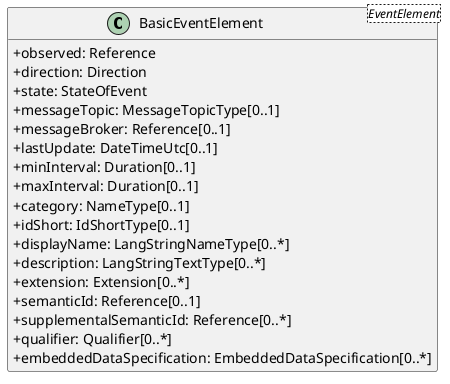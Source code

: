 @startuml
skinparam classAttributeIconSize 0
hide methods

class BasicEventElement<EventElement> {
  +observed: Reference 
  +direction: Direction 
  +state: StateOfEvent 
  +messageTopic: MessageTopicType[0..1] 
  +messageBroker: Reference[0..1] 
  +lastUpdate: DateTimeUtc[0..1] 
  +minInterval: Duration[0..1] 
  +maxInterval: Duration[0..1] 
  +category: NameType[0..1] 
  +idShort: IdShortType[0..1] 
  +displayName: LangStringNameType[0..*] 
  +description: LangStringTextType[0..*] 
  +extension: Extension[0..*] 
  +semanticId: Reference[0..1] 
  +supplementalSemanticId: Reference[0..*] 
  +qualifier: Qualifier[0..*] 
  +embeddedDataSpecification: EmbeddedDataSpecification[0..*] 
}
@enduml